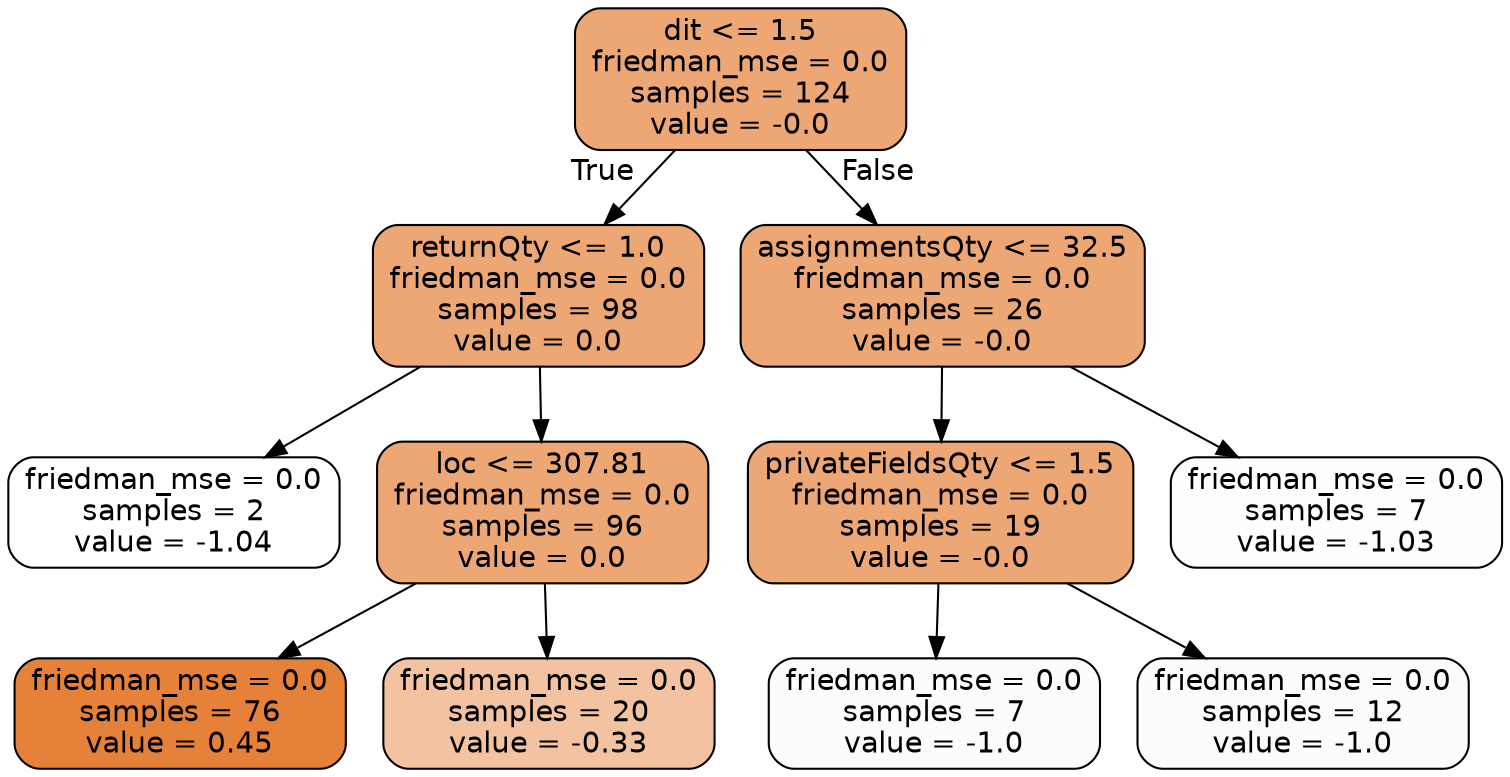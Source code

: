 digraph Tree {
node [shape=box, style="filled, rounded", color="black", fontname="helvetica"] ;
edge [fontname="helvetica"] ;
0 [label="dit <= 1.5\nfriedman_mse = 0.0\nsamples = 124\nvalue = -0.0", fillcolor="#eda775"] ;
1 [label="returnQty <= 1.0\nfriedman_mse = 0.0\nsamples = 98\nvalue = 0.0", fillcolor="#eda775"] ;
0 -> 1 [labeldistance=2.5, labelangle=45, headlabel="True"] ;
5 [label="friedman_mse = 0.0\nsamples = 2\nvalue = -1.04", fillcolor="#ffffff"] ;
1 -> 5 ;
6 [label="loc <= 307.81\nfriedman_mse = 0.0\nsamples = 96\nvalue = 0.0", fillcolor="#eda774"] ;
1 -> 6 ;
7 [label="friedman_mse = 0.0\nsamples = 76\nvalue = 0.45", fillcolor="#e58139"] ;
6 -> 7 ;
8 [label="friedman_mse = 0.0\nsamples = 20\nvalue = -0.33", fillcolor="#f3c3a1"] ;
6 -> 8 ;
2 [label="assignmentsQty <= 32.5\nfriedman_mse = 0.0\nsamples = 26\nvalue = -0.0", fillcolor="#eda775"] ;
0 -> 2 [labeldistance=2.5, labelangle=-45, headlabel="False"] ;
3 [label="privateFieldsQty <= 1.5\nfriedman_mse = 0.0\nsamples = 19\nvalue = -0.0", fillcolor="#eda775"] ;
2 -> 3 ;
9 [label="friedman_mse = 0.0\nsamples = 7\nvalue = -1.0", fillcolor="#fefcfa"] ;
3 -> 9 ;
10 [label="friedman_mse = 0.0\nsamples = 12\nvalue = -1.0", fillcolor="#fefcfa"] ;
3 -> 10 ;
4 [label="friedman_mse = 0.0\nsamples = 7\nvalue = -1.03", fillcolor="#fffefd"] ;
2 -> 4 ;
}